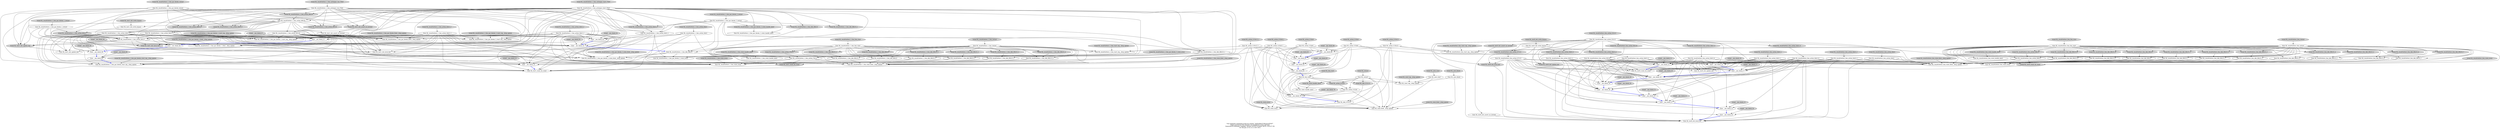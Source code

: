 strict digraph "combined (full)" {
"Sched RL_test0_dut_update_buf" [style=filled, shape=ellipse];
"Exec RL_test0_dut_update_buf" [shape=ellipse];
"Sched RL_test0_dut_inval_buf" [style=filled, shape=ellipse];
"Exec RL_test0_dut_inval_buf" [shape=ellipse];
"Sched RL_test0_dut_write_bypass" [style=filled, shape=ellipse];
"Exec RL_test0_dut_write_bypass" [shape=ellipse];
"Sched RL_test0_dut_assert_no_latched" [style=filled, shape=ellipse];
"Exec RL_test0_dut_assert_no_latched" [shape=ellipse];
"Sched RL_test0_count_do_count" [style=filled, shape=ellipse];
"Exec RL_test0_count_do_count" [shape=ellipse];
"Sched RL_test1_dut_update_buf" [style=filled, shape=ellipse];
"Exec RL_test1_dut_update_buf" [shape=ellipse];
"Sched RL_test1_dut_inval_buf" [style=filled, shape=ellipse];
"Exec RL_test1_dut_inval_buf" [shape=ellipse];
"Sched RL_test1_dut_write_bypass" [style=filled, shape=ellipse];
"Exec RL_test1_dut_write_bypass" [shape=ellipse];
"Sched RL_test1_dut_assert_no_latched" [style=filled, shape=ellipse];
"Exec RL_test1_dut_assert_no_latched" [shape=ellipse];
"Sched RL_test1_count_do_count" [style=filled, shape=ellipse];
"Exec RL_test1_count_do_count" [shape=ellipse];
"Sched RL_resultGetters_fsm_start_reg__dreg_update" [style=filled, shape=ellipse];
"Exec RL_resultGetters_fsm_start_reg__dreg_update" [shape=ellipse];
"Sched RL_resultGetters_fsm_state_handle_abort" [style=filled, shape=ellipse];
"Exec RL_resultGetters_fsm_state_handle_abort" [shape=ellipse];
"Sched RL_resultGetters_fsm_state_fired__dreg_update" [style=filled, shape=ellipse];
"Exec RL_resultGetters_fsm_state_fired__dreg_update" [shape=ellipse];
"Sched RL_resultGetters_fsm_state_every" [style=filled, shape=ellipse];
"Exec RL_resultGetters_fsm_state_every" [shape=ellipse];
"Sched RL_resultGetters_fsm_restart" [style=filled, shape=ellipse];
"Exec RL_resultGetters_fsm_restart" [shape=ellipse];
"Sched RL_resultGetters_fsm_action_l49c15" [style=filled, shape=ellipse];
"Exec RL_resultGetters_fsm_action_l49c15" [shape=ellipse];
"Sched RL_resultGetters_fsm_action_l44c5" [style=filled, shape=ellipse];
"Exec RL_resultGetters_fsm_action_l44c5" [shape=ellipse];
"Sched RL_resultGetters_fsm_action_l44c5_1" [style=filled, shape=ellipse];
"Exec RL_resultGetters_fsm_action_l44c5_1" [shape=ellipse];
"Sched RL_resultGetters_fsm_action_l52c12" [style=filled, shape=ellipse];
"Exec RL_resultGetters_fsm_action_l52c12" [shape=ellipse];
"Sched RL_resultGetters_fsm_action_l44c5_2" [style=filled, shape=ellipse];
"Exec RL_resultGetters_fsm_action_l44c5_2" [shape=ellipse];
"Sched RL_resultGetters_fsm_action_l44c5_4" [style=filled, shape=ellipse];
"Exec RL_resultGetters_fsm_action_l44c5_4" [shape=ellipse];
"Sched RL_resultGetters_fsm_action_l44c5_5" [style=filled, shape=ellipse];
"Exec RL_resultGetters_fsm_action_l44c5_5" [shape=ellipse];
"Sched RL_resultGetters_fsm_action_l57c12" [style=filled, shape=ellipse];
"Exec RL_resultGetters_fsm_action_l57c12" [shape=ellipse];
"Sched RL_resultGetters_fsm_action_l44c5_6" [style=filled, shape=ellipse];
"Exec RL_resultGetters_fsm_action_l44c5_6" [shape=ellipse];
"Sched RL_resultGetters_fsm_action_l44c5_8" [style=filled, shape=ellipse];
"Exec RL_resultGetters_fsm_action_l44c5_8" [shape=ellipse];
"Sched RL_resultGetters_fsm_action_l92c16" [style=filled, shape=ellipse];
"Exec RL_resultGetters_fsm_action_l92c16" [shape=ellipse];
"Sched RL_resultGetters_fsm_idle_l90c22" [style=filled, shape=ellipse];
"Exec RL_resultGetters_fsm_idle_l90c22" [shape=ellipse];
"Sched RL_resultGetters_fsm_idle_l90c22_1" [style=filled, shape=ellipse];
"Exec RL_resultGetters_fsm_idle_l90c22_1" [shape=ellipse];
"Sched RL_resultGetters_fsm_idle_l90c22_2" [style=filled, shape=ellipse];
"Exec RL_resultGetters_fsm_idle_l90c22_2" [shape=ellipse];
"Sched RL_resultGetters_fsm_idle_l90c22_3" [style=filled, shape=ellipse];
"Exec RL_resultGetters_fsm_idle_l90c22_3" [shape=ellipse];
"Sched RL_resultGetters_fsm_idle_l90c22_4" [style=filled, shape=ellipse];
"Exec RL_resultGetters_fsm_idle_l90c22_4" [shape=ellipse];
"Sched RL_resultGetters_fsm_idle_l90c22_5" [style=filled, shape=ellipse];
"Exec RL_resultGetters_fsm_idle_l90c22_5" [shape=ellipse];
"Sched RL_resultGetters_fsm_idle_l90c22_6" [style=filled, shape=ellipse];
"Exec RL_resultGetters_fsm_idle_l90c22_6" [shape=ellipse];
"Sched RL_resultGetters_fsm_idle_l90c22_7" [style=filled, shape=ellipse];
"Exec RL_resultGetters_fsm_idle_l90c22_7" [shape=ellipse];
"Sched RL_resultGetters_fsm_idle_l90c22_8" [style=filled, shape=ellipse];
"Exec RL_resultGetters_fsm_idle_l90c22_8" [shape=ellipse];
"Sched RL_resultGetters_fsm_idle_l90c22_9" [style=filled, shape=ellipse];
"Exec RL_resultGetters_fsm_idle_l90c22_9" [shape=ellipse];
"Sched RL_resultGetters_fsm_fsm_start" [style=filled, shape=ellipse];
"Exec RL_resultGetters_fsm_fsm_start" [shape=ellipse];
"Sched RL_resultGetters_1_fsm_start_reg__dreg_update" [style=filled, shape=ellipse];
"Exec RL_resultGetters_1_fsm_start_reg__dreg_update" [shape=ellipse];
"Sched RL_resultGetters_1_fsm_state_handle_abort" [style=filled, shape=ellipse];
"Exec RL_resultGetters_1_fsm_state_handle_abort" [shape=ellipse];
"Sched RL_resultGetters_1_fsm_state_fired__dreg_update" [style=filled, shape=ellipse];
"Exec RL_resultGetters_1_fsm_state_fired__dreg_update" [shape=ellipse];
"Sched RL_resultGetters_1_fsm_state_every" [style=filled, shape=ellipse];
"Exec RL_resultGetters_1_fsm_state_every" [shape=ellipse];
"Sched RL_resultGetters_1_fsm_par_blocks_start_reg__dreg_update" [style=filled, shape=ellipse];
"Exec RL_resultGetters_1_fsm_par_blocks_start_reg__dreg_update" [shape=ellipse];
"Sched RL_resultGetters_1_fsm_par_blocks_fired__dreg_update" [style=filled, shape=ellipse];
"Exec RL_resultGetters_1_fsm_par_blocks_fired__dreg_update" [shape=ellipse];
"Sched RL_resultGetters_1_fsm_par_blocks_restart" [style=filled, shape=ellipse];
"Exec RL_resultGetters_1_fsm_par_blocks_restart" [shape=ellipse];
"Sched RL_resultGetters_1_fsm_par_blocks_1_start_reg__dreg_update" [style=filled, shape=ellipse];
"Exec RL_resultGetters_1_fsm_par_blocks_1_start_reg__dreg_update" [shape=ellipse];
"Sched RL_resultGetters_1_fsm_par_blocks_1_fired__dreg_update" [style=filled, shape=ellipse];
"Exec RL_resultGetters_1_fsm_par_blocks_1_fired__dreg_update" [shape=ellipse];
"Sched RL_resultGetters_1_fsm_par_blocks_1_restart" [style=filled, shape=ellipse];
"Exec RL_resultGetters_1_fsm_par_blocks_1_restart" [shape=ellipse];
"Sched RL_resultGetters_1_fsm_par_blocks_2_start_reg__dreg_update" [style=filled, shape=ellipse];
"Exec RL_resultGetters_1_fsm_par_blocks_2_start_reg__dreg_update" [shape=ellipse];
"Sched RL_resultGetters_1_fsm_par_blocks_2_state_handle_abort" [style=filled, shape=ellipse];
"Exec RL_resultGetters_1_fsm_par_blocks_2_state_handle_abort" [shape=ellipse];
"Sched RL_resultGetters_1_fsm_par_blocks_2_state_fired__dreg_update" [style=filled, shape=ellipse];
"Exec RL_resultGetters_1_fsm_par_blocks_2_state_fired__dreg_update" [shape=ellipse];
"Sched RL_resultGetters_1_fsm_par_blocks_2_state_every" [style=filled, shape=ellipse];
"Exec RL_resultGetters_1_fsm_par_blocks_2_state_every" [shape=ellipse];
"Sched RL_resultGetters_1_fsm_par_blocks_2_restart" [style=filled, shape=ellipse];
"Exec RL_resultGetters_1_fsm_par_blocks_2_restart" [shape=ellipse];
"Sched RL_resultGetters_1_fsm_restart" [style=filled, shape=ellipse];
"Exec RL_resultGetters_1_fsm_restart" [shape=ellipse];
"Sched RL_resultGetters_1_fsm_action_l76c15" [style=filled, shape=ellipse];
"Exec RL_resultGetters_1_fsm_action_l76c15" [shape=ellipse];
"Sched RL_resultGetters_1_fsm_action_l44c5" [style=filled, shape=ellipse];
"Exec RL_resultGetters_1_fsm_action_l44c5" [shape=ellipse];
"Sched RL_resultGetters_1_fsm_action_l44c5_1" [style=filled, shape=ellipse];
"Exec RL_resultGetters_1_fsm_action_l44c5_1" [shape=ellipse];
"Sched RL_resultGetters_1_fsm_actionpar_start_l78c9" [style=filled, shape=ellipse];
"Exec RL_resultGetters_1_fsm_actionpar_start_l78c9" [shape=ellipse];
"Sched RL_resultGetters_1_fsm_action_l44c5_2" [style=filled, shape=ellipse];
"Exec RL_resultGetters_1_fsm_action_l44c5_2" [shape=ellipse];
"Sched RL_resultGetters_1_fsm_action_l44c5_3" [style=filled, shape=ellipse];
"Exec RL_resultGetters_1_fsm_action_l44c5_3" [shape=ellipse];
"Sched RL_resultGetters_1_fsm_action_l44c5_4" [style=filled, shape=ellipse];
"Exec RL_resultGetters_1_fsm_action_l44c5_4" [shape=ellipse];
"Sched RL_resultGetters_1_fsm_action_l44c5_5" [style=filled, shape=ellipse];
"Exec RL_resultGetters_1_fsm_action_l44c5_5" [shape=ellipse];
"Sched RL_resultGetters_1_fsm_action_l92c16" [style=filled, shape=ellipse];
"Exec RL_resultGetters_1_fsm_action_l92c16" [shape=ellipse];
"Sched RL_resultGetters_1_fsm_action_l83c17" [style=filled, shape=ellipse];
"Exec RL_resultGetters_1_fsm_action_l83c17" [shape=ellipse];
"Sched RL_resultGetters_1_fsm_action_l80c20" [style=filled, shape=ellipse];
"Exec RL_resultGetters_1_fsm_action_l80c20" [shape=ellipse];
"Sched RL_resultGetters_1_fsm_actionpar_run_l78c9" [style=filled, shape=ellipse];
"Exec RL_resultGetters_1_fsm_actionpar_run_l78c9" [shape=ellipse];
"Sched RL_resultGetters_1_fsm_idle_l90c22" [style=filled, shape=ellipse];
"Exec RL_resultGetters_1_fsm_idle_l90c22" [shape=ellipse];
"Sched RL_resultGetters_1_fsm_idle_l90c22_1" [style=filled, shape=ellipse];
"Exec RL_resultGetters_1_fsm_idle_l90c22_1" [shape=ellipse];
"Sched RL_resultGetters_1_fsm_idle_l90c22_2" [style=filled, shape=ellipse];
"Exec RL_resultGetters_1_fsm_idle_l90c22_2" [shape=ellipse];
"Sched RL_resultGetters_1_fsm_idle_l90c22_3" [style=filled, shape=ellipse];
"Exec RL_resultGetters_1_fsm_idle_l90c22_3" [shape=ellipse];
"Sched RL_resultGetters_1_fsm_idle_l90c22_4" [style=filled, shape=ellipse];
"Exec RL_resultGetters_1_fsm_idle_l90c22_4" [shape=ellipse];
"Sched RL_resultGetters_1_fsm_idle_l90c22_5" [style=filled, shape=ellipse];
"Exec RL_resultGetters_1_fsm_idle_l90c22_5" [shape=ellipse];
"Sched RL_resultGetters_1_fsm_idle_l88c23" [style=filled, shape=ellipse];
"Exec RL_resultGetters_1_fsm_idle_l88c23" [shape=ellipse];
"Sched RL_resultGetters_1_fsm_idle_l88c23_1" [style=filled, shape=ellipse];
"Exec RL_resultGetters_1_fsm_idle_l88c23_1" [shape=ellipse];
"Sched RL_resultGetters_1_fsm_fsm_start" [style=filled, shape=ellipse];
"Exec RL_resultGetters_1_fsm_fsm_start" [shape=ellipse];
"Sched RL_start_reg__dreg_update" [style=filled, shape=ellipse];
"Exec RL_start_reg__dreg_update" [shape=ellipse];
"Sched RL_state_handle_abort" [style=filled, shape=ellipse];
"Exec RL_state_handle_abort" [shape=ellipse];
"Sched RL_state_fired__dreg_update" [style=filled, shape=ellipse];
"Exec RL_state_fired__dreg_update" [shape=ellipse];
"Sched RL_state_every" [style=filled, shape=ellipse];
"Exec RL_state_every" [shape=ellipse];
"Sched RL_restart" [style=filled, shape=ellipse];
"Exec RL_restart" [shape=ellipse];
"Sched RL_action_l132c9" [style=filled, shape=ellipse];
"Exec RL_action_l132c9" [shape=ellipse];
"Sched RL_action_l119c13" [style=filled, shape=ellipse];
"Exec RL_action_l119c13" [shape=ellipse];
"Sched RL_action_l120c9" [style=filled, shape=ellipse];
"Exec RL_action_l120c9" [shape=ellipse];
"Sched RL_action_l119c13_1" [style=filled, shape=ellipse];
"Exec RL_action_l119c13_1" [shape=ellipse];
"Sched RL_action_l120c9_1" [style=filled, shape=ellipse];
"Exec RL_action_l120c9_1" [shape=ellipse];
"Sched RL_action_l134c9" [style=filled, shape=ellipse];
"Exec RL_action_l134c9" [shape=ellipse];
"Sched RL_idle_l131c15" [style=filled, shape=ellipse];
"Exec RL_idle_l131c15" [shape=ellipse];
"Sched RL_fsm_start" [style=filled, shape=ellipse];
"Exec RL_fsm_start" [shape=ellipse];
"Sched RL_auto_start" [style=filled, shape=ellipse];
"Exec RL_auto_start" [shape=ellipse];
"Sched RL_auto_finish" [style=filled, shape=ellipse];
"Exec RL_auto_finish" [shape=ellipse];
"Sched __me_check_15" [style=filled, shape=ellipse];
"Exec __me_check_15" [shape=ellipse];
"Sched __me_check_16" [style=filled, shape=ellipse];
"Exec __me_check_16" [shape=ellipse];
"Sched __me_check_17" [style=filled, shape=ellipse];
"Exec __me_check_17" [shape=ellipse];
"Sched __me_check_18" [style=filled, shape=ellipse];
"Exec __me_check_18" [shape=ellipse];
"Sched __me_check_19" [style=filled, shape=ellipse];
"Exec __me_check_19" [shape=ellipse];
"Sched __me_check_20" [style=filled, shape=ellipse];
"Exec __me_check_20" [shape=ellipse];
"Sched __me_check_21" [style=filled, shape=ellipse];
"Exec __me_check_21" [shape=ellipse];
"Sched __me_check_22" [style=filled, shape=ellipse];
"Exec __me_check_22" [shape=ellipse];
"Sched __me_check_23" [style=filled, shape=ellipse];
"Exec __me_check_23" [shape=ellipse];
"Sched __me_check_24" [style=filled, shape=ellipse];
"Exec __me_check_24" [shape=ellipse];
"Sched __me_check_53" [style=filled, shape=ellipse];
"Exec __me_check_53" [shape=ellipse];
"Sched __me_check_54" [style=filled, shape=ellipse];
"Exec __me_check_54" [shape=ellipse];
"Sched __me_check_55" [style=filled, shape=ellipse];
"Exec __me_check_55" [shape=ellipse];
"Sched __me_check_57" [style=filled, shape=ellipse];
"Exec __me_check_57" [shape=ellipse];
"Sched __me_check_58" [style=filled, shape=ellipse];
"Exec __me_check_58" [shape=ellipse];
"Sched __me_check_59" [style=filled, shape=ellipse];
"Exec __me_check_59" [shape=ellipse];
"Sched __me_check_60" [style=filled, shape=ellipse];
"Exec __me_check_60" [shape=ellipse];
"Sched __me_check_79" [style=filled, shape=ellipse];
"Exec __me_check_79" [shape=ellipse];
"Sched __me_check_80" [style=filled, shape=ellipse];
"Exec __me_check_80" [shape=ellipse];
"Sched __me_check_81" [style=filled, shape=ellipse];
"Exec __me_check_81" [shape=ellipse];
"Sched __me_check_82" [style=filled, shape=ellipse];
"Exec __me_check_82" [shape=ellipse];
"Sched __me_check_83" [style=filled, shape=ellipse];
"Exec __me_check_83" [shape=ellipse];
"Sched __me_check_15"->"Exec __me_check_15";
"Exec __me_check_15"->"Exec RL_test0_count_do_count" [style=bold, color=blue];
"Sched __me_check_16"->"Exec __me_check_16";
"Exec __me_check_16"->"Exec __me_check_17" [style=bold, color=blue];
"Sched __me_check_17"->"Exec __me_check_17";
"Exec __me_check_17"->"Exec __me_check_18" [style=bold, color=blue];
"Sched __me_check_18"->"Exec __me_check_18";
"Exec __me_check_18"->"Exec __me_check_19" [style=bold, color=blue];
"Sched __me_check_19"->"Exec __me_check_19";
"Exec __me_check_19"->"Exec __me_check_20" [style=bold, color=blue];
"Sched __me_check_20"->"Exec __me_check_20";
"Exec __me_check_20"->"Exec __me_check_22" [style=bold, color=blue];
"Sched __me_check_21"->"Exec __me_check_21";
"Exec __me_check_21"->"Exec __me_check_23" [style=bold, color=blue];
"Sched __me_check_22"->"Exec __me_check_22";
"Exec __me_check_22"->"Exec __me_check_21" [style=bold, color=blue];
"Sched __me_check_23"->"Exec __me_check_23";
"Exec __me_check_23"->"Exec __me_check_24" [style=bold, color=blue];
"Sched __me_check_24"->"Exec __me_check_24";
"Exec __me_check_24"->"Exec RL_test0_dut_inval_buf" [style=bold, color=blue];
"Sched __me_check_53"->"Exec __me_check_53";
"Exec __me_check_53"->"Exec RL_test1_count_do_count" [style=bold, color=blue];
"Sched __me_check_54"->"Exec __me_check_54";
"Exec __me_check_54"->"Exec __me_check_55" [style=bold, color=blue];
"Sched __me_check_55"->"Exec __me_check_55";
"Exec __me_check_55"->"Exec RL_resultGetters_1_fsm_idle_l88c23" [style=bold, color=blue];
"Sched __me_check_57"->"Exec __me_check_57";
"Exec __me_check_57"->"Exec __me_check_58" [style=bold, color=blue];
"Sched __me_check_58"->"Exec __me_check_58";
"Exec __me_check_58"->"Exec __me_check_59" [style=bold, color=blue];
"Sched __me_check_59"->"Exec __me_check_59";
"Exec __me_check_59"->"Exec __me_check_60" [style=bold, color=blue];
"Sched __me_check_60"->"Exec __me_check_60";
"Exec __me_check_60"->"Exec RL_resultGetters_1_fsm_par_blocks_start_reg__dreg_update" [style=bold, color=blue];
"Sched __me_check_79"->"Exec __me_check_79";
"Exec __me_check_79"->"Exec RL_idle_l131c15" [style=bold, color=blue];
"Sched __me_check_80"->"Exec __me_check_80";
"Exec __me_check_80"->"Exec __me_check_81" [style=bold, color=blue];
"Sched __me_check_81"->"Exec __me_check_81";
"Exec __me_check_81"->"Exec __me_check_82" [style=bold, color=blue];
"Sched __me_check_82"->"Exec __me_check_82";
"Exec __me_check_82"->"Exec __me_check_83" [style=bold, color=blue];
"Sched __me_check_83"->"Exec __me_check_83";
"Exec __me_check_83"->"Exec RL_fsm_start" [style=bold, color=blue];
"Sched RL_restart"->"Exec RL_restart";
"Exec RL_restart"->"Sched RL_action_l132c9";
"Exec RL_restart"->"Exec RL_action_l132c9";
"Exec RL_restart"->"Sched RL_idle_l131c15";
"Exec RL_restart"->"Exec RL_idle_l131c15";
"Exec RL_restart"->"Exec RL_start_reg__dreg_update";
"Exec RL_restart"->"Sched RL_state_handle_abort";
"Exec RL_restart"->"Exec RL_state_fired__dreg_update";
"Sched RL_action_l132c9"->"Exec RL_action_l132c9";
"Exec RL_action_l132c9"->"Exec __me_check_79";
"Exec RL_action_l132c9"->"Exec RL_state_every";
"Exec RL_action_l132c9"->"Exec RL_state_fired__dreg_update";
"Sched RL_action_l119c13"->"Exec RL_action_l119c13";
"Exec RL_action_l119c13"->"Exec __me_check_79";
"Exec RL_action_l119c13"->"Exec __me_check_80";
"Exec RL_action_l119c13"->"Exec RL_resultGetters_fsm_start_reg__dreg_update";
"Exec RL_action_l119c13"->"Exec RL_resultGetters_fsm_state_fired__dreg_update";
"Exec RL_action_l119c13"->"Exec RL_state_every";
"Exec RL_action_l119c13"->"Exec RL_state_fired__dreg_update";
"Sched RL_action_l120c9"->"Exec RL_action_l120c9";
"Exec RL_action_l120c9"->"Exec __me_check_79";
"Exec RL_action_l120c9"->"Exec __me_check_80";
"Exec RL_action_l120c9"->"Exec __me_check_81";
"Exec RL_action_l120c9"->"Exec RL_resultGetters_fsm_start_reg__dreg_update";
"Exec RL_action_l120c9"->"Exec RL_resultGetters_fsm_state_fired__dreg_update";
"Exec RL_action_l120c9"->"Exec RL_state_every";
"Exec RL_action_l120c9"->"Exec RL_state_fired__dreg_update";
"Sched RL_action_l119c13_1"->"Exec RL_action_l119c13_1";
"Exec RL_action_l119c13_1"->"Exec __me_check_79";
"Exec RL_action_l119c13_1"->"Exec __me_check_80";
"Exec RL_action_l119c13_1"->"Exec __me_check_81";
"Exec RL_action_l119c13_1"->"Exec __me_check_82";
"Exec RL_action_l119c13_1"->"Exec RL_resultGetters_1_fsm_start_reg__dreg_update";
"Exec RL_action_l119c13_1"->"Exec RL_resultGetters_1_fsm_state_fired__dreg_update";
"Exec RL_action_l119c13_1"->"Exec RL_state_every";
"Exec RL_action_l119c13_1"->"Exec RL_state_fired__dreg_update";
"Sched RL_action_l120c9_1"->"Exec RL_action_l120c9_1";
"Exec RL_action_l120c9_1"->"Exec __me_check_79";
"Exec RL_action_l120c9_1"->"Exec __me_check_80";
"Exec RL_action_l120c9_1"->"Exec __me_check_81";
"Exec RL_action_l120c9_1"->"Exec __me_check_82";
"Exec RL_action_l120c9_1"->"Exec __me_check_83";
"Exec RL_action_l120c9_1"->"Exec RL_resultGetters_1_fsm_start_reg__dreg_update";
"Exec RL_action_l120c9_1"->"Exec RL_resultGetters_1_fsm_state_fired__dreg_update";
"Exec RL_action_l120c9_1"->"Exec RL_state_every";
"Exec RL_action_l120c9_1"->"Exec RL_state_fired__dreg_update";
"Sched RL_action_l134c9"->"Exec RL_action_l134c9";
"Exec RL_action_l134c9"->"Exec __me_check_79";
"Exec RL_action_l134c9"->"Exec __me_check_80";
"Exec RL_action_l134c9"->"Exec __me_check_81";
"Exec RL_action_l134c9"->"Exec __me_check_82";
"Exec RL_action_l134c9"->"Exec __me_check_83";
"Exec RL_action_l134c9"->"Exec RL_state_every";
"Exec RL_action_l134c9"->"Exec RL_state_fired__dreg_update";
"Sched RL_idle_l131c15"->"Exec RL_idle_l131c15";
"Exec RL_idle_l131c15"->"Exec RL_state_every";
"Exec RL_idle_l131c15"->"Exec RL_state_fired__dreg_update";
"Sched RL_fsm_start"->"Exec RL_fsm_start";
"Exec RL_fsm_start"->"Sched RL_action_l132c9";
"Exec RL_fsm_start"->"Exec RL_action_l132c9";
"Exec RL_fsm_start"->"Sched RL_idle_l131c15";
"Exec RL_fsm_start"->"Exec RL_idle_l131c15";
"Exec RL_fsm_start"->"Exec RL_start_reg__dreg_update";
"Exec RL_fsm_start"->"Sched RL_state_handle_abort";
"Exec RL_fsm_start"->"Exec RL_state_handle_abort";
"Exec RL_fsm_start"->"Exec RL_state_fired__dreg_update";
"Sched RL_auto_start"->"Exec RL_auto_start";
"Exec RL_auto_start"->"Exec RL_start_reg__dreg_update";
"Exec RL_auto_start"->"Exec RL_state_fired__dreg_update";
"Sched RL_auto_finish"->"Exec RL_auto_finish";
"Exec RL_auto_finish"->"Exec RL_start_reg__dreg_update";
"Exec RL_auto_finish"->"Exec RL_state_fired__dreg_update";
"Sched RL_test0_dut_update_buf"->"Exec RL_test0_dut_update_buf";
"Sched RL_test0_dut_inval_buf"->"Exec RL_test0_dut_inval_buf";
"Sched RL_test0_dut_write_bypass"->"Exec RL_test0_dut_write_bypass";
"Exec RL_test0_dut_write_bypass"->"Sched RL_test0_dut_update_buf";
"Exec RL_test0_dut_write_bypass"->"Sched RL_test0_dut_inval_buf";
"Exec RL_test0_dut_write_bypass"->"Sched RL_resultGetters_fsm_action_l44c5_4";
"Exec RL_test0_dut_write_bypass"->"Sched RL_resultGetters_fsm_action_l44c5_5";
"Exec RL_test0_dut_write_bypass"->"Sched RL_resultGetters_fsm_action_l57c12";
"Sched RL_test0_dut_assert_no_latched"->"Exec RL_test0_dut_assert_no_latched";
"Exec RL_test0_dut_assert_no_latched"->"Exec RL_test0_dut_inval_buf";
"Sched RL_test0_count_do_count"->"Exec RL_test0_count_do_count";
"Sched RL_test1_dut_update_buf"->"Exec RL_test1_dut_update_buf";
"Sched RL_test1_dut_inval_buf"->"Exec RL_test1_dut_inval_buf";
"Sched RL_test1_dut_write_bypass"->"Exec RL_test1_dut_write_bypass";
"Exec RL_test1_dut_write_bypass"->"Exec RL_resultGetters_1_fsm_action_l83c17";
"Sched RL_test1_dut_assert_no_latched"->"Exec RL_test1_dut_assert_no_latched";
"Exec RL_test1_dut_assert_no_latched"->"Exec RL_test1_dut_inval_buf";
"Sched RL_test1_count_do_count"->"Exec RL_test1_count_do_count";
"Sched RL_resultGetters_fsm_restart"->"Exec RL_resultGetters_fsm_restart";
"Exec RL_resultGetters_fsm_restart"->"Sched RL_test0_count_do_count";
"Exec RL_resultGetters_fsm_restart"->"Sched RL_resultGetters_fsm_action_l49c15";
"Exec RL_resultGetters_fsm_restart"->"Exec RL_resultGetters_fsm_action_l49c15";
"Exec RL_resultGetters_fsm_restart"->"Sched RL_resultGetters_fsm_idle_l90c22";
"Exec RL_resultGetters_fsm_restart"->"Exec RL_resultGetters_fsm_idle_l90c22";
"Exec RL_resultGetters_fsm_restart"->"Sched RL_resultGetters_fsm_idle_l90c22_1";
"Exec RL_resultGetters_fsm_restart"->"Exec RL_resultGetters_fsm_idle_l90c22_1";
"Exec RL_resultGetters_fsm_restart"->"Sched RL_resultGetters_fsm_idle_l90c22_2";
"Exec RL_resultGetters_fsm_restart"->"Exec RL_resultGetters_fsm_idle_l90c22_2";
"Exec RL_resultGetters_fsm_restart"->"Sched RL_resultGetters_fsm_idle_l90c22_3";
"Exec RL_resultGetters_fsm_restart"->"Exec RL_resultGetters_fsm_idle_l90c22_3";
"Exec RL_resultGetters_fsm_restart"->"Sched RL_resultGetters_fsm_idle_l90c22_4";
"Exec RL_resultGetters_fsm_restart"->"Exec RL_resultGetters_fsm_idle_l90c22_4";
"Exec RL_resultGetters_fsm_restart"->"Sched RL_resultGetters_fsm_idle_l90c22_5";
"Exec RL_resultGetters_fsm_restart"->"Exec RL_resultGetters_fsm_idle_l90c22_5";
"Exec RL_resultGetters_fsm_restart"->"Sched RL_resultGetters_fsm_idle_l90c22_6";
"Exec RL_resultGetters_fsm_restart"->"Exec RL_resultGetters_fsm_idle_l90c22_6";
"Exec RL_resultGetters_fsm_restart"->"Sched RL_resultGetters_fsm_idle_l90c22_7";
"Exec RL_resultGetters_fsm_restart"->"Exec RL_resultGetters_fsm_idle_l90c22_7";
"Exec RL_resultGetters_fsm_restart"->"Sched RL_resultGetters_fsm_idle_l90c22_8";
"Exec RL_resultGetters_fsm_restart"->"Exec RL_resultGetters_fsm_idle_l90c22_8";
"Exec RL_resultGetters_fsm_restart"->"Sched RL_resultGetters_fsm_idle_l90c22_9";
"Exec RL_resultGetters_fsm_restart"->"Exec RL_resultGetters_fsm_idle_l90c22_9";
"Exec RL_resultGetters_fsm_restart"->"Exec RL_resultGetters_fsm_start_reg__dreg_update";
"Exec RL_resultGetters_fsm_restart"->"Sched RL_resultGetters_fsm_state_handle_abort";
"Exec RL_resultGetters_fsm_restart"->"Exec RL_resultGetters_fsm_state_fired__dreg_update";
"Sched RL_resultGetters_fsm_action_l49c15"->"Exec RL_resultGetters_fsm_action_l49c15";
"Exec RL_resultGetters_fsm_action_l49c15"->"Exec __me_check_15";
"Exec RL_resultGetters_fsm_action_l49c15"->"Sched RL_test0_count_do_count";
"Exec RL_resultGetters_fsm_action_l49c15"->"Exec RL_resultGetters_fsm_state_every";
"Exec RL_resultGetters_fsm_action_l49c15"->"Exec RL_resultGetters_fsm_state_fired__dreg_update";
"Sched RL_resultGetters_fsm_action_l44c5"->"Exec RL_resultGetters_fsm_action_l44c5";
"Exec RL_resultGetters_fsm_action_l44c5"->"Exec __me_check_15";
"Exec RL_resultGetters_fsm_action_l44c5"->"Exec __me_check_16";
"Exec RL_resultGetters_fsm_action_l44c5"->"Exec RL_test0_dut_inval_buf";
"Exec RL_resultGetters_fsm_action_l44c5"->"Exec RL_resultGetters_fsm_state_every";
"Exec RL_resultGetters_fsm_action_l44c5"->"Exec RL_resultGetters_fsm_state_fired__dreg_update";
"Sched RL_resultGetters_fsm_action_l44c5_1"->"Exec RL_resultGetters_fsm_action_l44c5_1";
"Exec RL_resultGetters_fsm_action_l44c5_1"->"Exec __me_check_15";
"Exec RL_resultGetters_fsm_action_l44c5_1"->"Exec __me_check_16";
"Exec RL_resultGetters_fsm_action_l44c5_1"->"Exec __me_check_17";
"Exec RL_resultGetters_fsm_action_l44c5_1"->"Exec RL_test0_dut_update_buf";
"Exec RL_resultGetters_fsm_action_l44c5_1"->"Exec RL_test0_dut_inval_buf";
"Exec RL_resultGetters_fsm_action_l44c5_1"->"Exec RL_test0_count_do_count";
"Exec RL_resultGetters_fsm_action_l44c5_1"->"Exec RL_resultGetters_fsm_state_every";
"Exec RL_resultGetters_fsm_action_l44c5_1"->"Exec RL_resultGetters_fsm_state_fired__dreg_update";
"Sched RL_resultGetters_fsm_action_l52c12"->"Exec RL_resultGetters_fsm_action_l52c12";
"Exec RL_resultGetters_fsm_action_l52c12"->"Exec __me_check_15";
"Exec RL_resultGetters_fsm_action_l52c12"->"Exec __me_check_16";
"Exec RL_resultGetters_fsm_action_l52c12"->"Exec __me_check_17";
"Exec RL_resultGetters_fsm_action_l52c12"->"Exec __me_check_18";
"Exec RL_resultGetters_fsm_action_l52c12"->"Sched RL_test0_dut_update_buf";
"Exec RL_resultGetters_fsm_action_l52c12"->"Exec RL_test0_dut_update_buf";
"Exec RL_resultGetters_fsm_action_l52c12"->"Sched RL_test0_dut_inval_buf";
"Exec RL_resultGetters_fsm_action_l52c12"->"Exec RL_test0_dut_inval_buf";
"Exec RL_resultGetters_fsm_action_l52c12"->"Exec RL_test0_dut_write_bypass";
"Exec RL_resultGetters_fsm_action_l52c12"->"Sched RL_test0_dut_assert_no_latched";
"Exec RL_resultGetters_fsm_action_l52c12"->"Exec RL_test0_count_do_count";
"Exec RL_resultGetters_fsm_action_l52c12"->"Sched RL_resultGetters_fsm_action_l44c5_4";
"Exec RL_resultGetters_fsm_action_l52c12"->"Sched RL_resultGetters_fsm_action_l44c5_5";
"Exec RL_resultGetters_fsm_action_l52c12"->"Sched RL_resultGetters_fsm_action_l57c12";
"Exec RL_resultGetters_fsm_action_l52c12"->"Sched RL_resultGetters_fsm_action_l44c5_6";
"Exec RL_resultGetters_fsm_action_l52c12"->"Sched RL_resultGetters_fsm_action_l44c5_8";
"Exec RL_resultGetters_fsm_action_l52c12"->"Sched RL_resultGetters_fsm_action_l92c16";
"Exec RL_resultGetters_fsm_action_l52c12"->"Exec RL_resultGetters_fsm_state_every";
"Exec RL_resultGetters_fsm_action_l52c12"->"Exec RL_resultGetters_fsm_state_fired__dreg_update";
"Sched RL_resultGetters_fsm_action_l44c5_2"->"Exec RL_resultGetters_fsm_action_l44c5_2";
"Exec RL_resultGetters_fsm_action_l44c5_2"->"Exec __me_check_15";
"Exec RL_resultGetters_fsm_action_l44c5_2"->"Exec __me_check_16";
"Exec RL_resultGetters_fsm_action_l44c5_2"->"Exec __me_check_17";
"Exec RL_resultGetters_fsm_action_l44c5_2"->"Exec __me_check_18";
"Exec RL_resultGetters_fsm_action_l44c5_2"->"Exec __me_check_19";
"Exec RL_resultGetters_fsm_action_l44c5_2"->"Exec RL_test0_dut_update_buf";
"Exec RL_resultGetters_fsm_action_l44c5_2"->"Exec RL_test0_dut_inval_buf";
"Exec RL_resultGetters_fsm_action_l44c5_2"->"Exec RL_resultGetters_fsm_state_every";
"Exec RL_resultGetters_fsm_action_l44c5_2"->"Exec RL_resultGetters_fsm_state_fired__dreg_update";
"Sched RL_resultGetters_fsm_action_l44c5_4"->"Exec RL_resultGetters_fsm_action_l44c5_4";
"Exec RL_resultGetters_fsm_action_l44c5_4"->"Exec __me_check_15";
"Exec RL_resultGetters_fsm_action_l44c5_4"->"Exec __me_check_16";
"Exec RL_resultGetters_fsm_action_l44c5_4"->"Exec __me_check_17";
"Exec RL_resultGetters_fsm_action_l44c5_4"->"Exec __me_check_18";
"Exec RL_resultGetters_fsm_action_l44c5_4"->"Exec __me_check_19";
"Exec RL_resultGetters_fsm_action_l44c5_4"->"Exec __me_check_20";
"Exec RL_resultGetters_fsm_action_l44c5_4"->"Exec RL_test0_dut_inval_buf";
"Exec RL_resultGetters_fsm_action_l44c5_4"->"Exec RL_resultGetters_fsm_state_every";
"Exec RL_resultGetters_fsm_action_l44c5_4"->"Exec RL_resultGetters_fsm_state_fired__dreg_update";
"Sched RL_resultGetters_fsm_action_l44c5_5"->"Exec RL_resultGetters_fsm_action_l44c5_5";
"Exec RL_resultGetters_fsm_action_l44c5_5"->"Exec __me_check_15";
"Exec RL_resultGetters_fsm_action_l44c5_5"->"Exec __me_check_16";
"Exec RL_resultGetters_fsm_action_l44c5_5"->"Exec __me_check_17";
"Exec RL_resultGetters_fsm_action_l44c5_5"->"Exec __me_check_18";
"Exec RL_resultGetters_fsm_action_l44c5_5"->"Exec __me_check_19";
"Exec RL_resultGetters_fsm_action_l44c5_5"->"Exec __me_check_20";
"Exec RL_resultGetters_fsm_action_l44c5_5"->"Exec __me_check_21";
"Exec RL_resultGetters_fsm_action_l44c5_5"->"Exec RL_test0_dut_inval_buf";
"Exec RL_resultGetters_fsm_action_l44c5_5"->"Exec RL_test0_count_do_count";
"Exec RL_resultGetters_fsm_action_l44c5_5"->"Exec RL_resultGetters_fsm_state_every";
"Exec RL_resultGetters_fsm_action_l44c5_5"->"Exec RL_resultGetters_fsm_state_fired__dreg_update";
"Sched RL_resultGetters_fsm_action_l57c12"->"Exec RL_resultGetters_fsm_action_l57c12";
"Exec RL_resultGetters_fsm_action_l57c12"->"Exec __me_check_15";
"Exec RL_resultGetters_fsm_action_l57c12"->"Exec __me_check_16";
"Exec RL_resultGetters_fsm_action_l57c12"->"Exec __me_check_17";
"Exec RL_resultGetters_fsm_action_l57c12"->"Exec __me_check_18";
"Exec RL_resultGetters_fsm_action_l57c12"->"Exec __me_check_19";
"Exec RL_resultGetters_fsm_action_l57c12"->"Exec __me_check_20";
"Exec RL_resultGetters_fsm_action_l57c12"->"Exec __me_check_21";
"Exec RL_resultGetters_fsm_action_l57c12"->"Exec __me_check_22";
"Exec RL_resultGetters_fsm_action_l57c12"->"Sched RL_test0_dut_update_buf";
"Exec RL_resultGetters_fsm_action_l57c12"->"Sched RL_test0_dut_inval_buf";
"Exec RL_resultGetters_fsm_action_l57c12"->"Exec RL_test0_dut_inval_buf";
"Exec RL_resultGetters_fsm_action_l57c12"->"Exec RL_test0_count_do_count";
"Exec RL_resultGetters_fsm_action_l57c12"->"Exec RL_resultGetters_fsm_state_every";
"Exec RL_resultGetters_fsm_action_l57c12"->"Exec RL_resultGetters_fsm_state_fired__dreg_update";
"Sched RL_resultGetters_fsm_action_l44c5_6"->"Exec RL_resultGetters_fsm_action_l44c5_6";
"Exec RL_resultGetters_fsm_action_l44c5_6"->"Exec __me_check_15";
"Exec RL_resultGetters_fsm_action_l44c5_6"->"Exec __me_check_16";
"Exec RL_resultGetters_fsm_action_l44c5_6"->"Exec __me_check_17";
"Exec RL_resultGetters_fsm_action_l44c5_6"->"Exec __me_check_18";
"Exec RL_resultGetters_fsm_action_l44c5_6"->"Exec __me_check_19";
"Exec RL_resultGetters_fsm_action_l44c5_6"->"Exec __me_check_20";
"Exec RL_resultGetters_fsm_action_l44c5_6"->"Exec __me_check_21";
"Exec RL_resultGetters_fsm_action_l44c5_6"->"Exec __me_check_22";
"Exec RL_resultGetters_fsm_action_l44c5_6"->"Exec __me_check_23";
"Exec RL_resultGetters_fsm_action_l44c5_6"->"Exec RL_test0_dut_update_buf";
"Exec RL_resultGetters_fsm_action_l44c5_6"->"Exec RL_test0_dut_inval_buf";
"Exec RL_resultGetters_fsm_action_l44c5_6"->"Exec RL_resultGetters_fsm_state_every";
"Exec RL_resultGetters_fsm_action_l44c5_6"->"Exec RL_resultGetters_fsm_state_fired__dreg_update";
"Sched RL_resultGetters_fsm_action_l44c5_8"->"Exec RL_resultGetters_fsm_action_l44c5_8";
"Exec RL_resultGetters_fsm_action_l44c5_8"->"Exec __me_check_15";
"Exec RL_resultGetters_fsm_action_l44c5_8"->"Exec __me_check_16";
"Exec RL_resultGetters_fsm_action_l44c5_8"->"Exec __me_check_17";
"Exec RL_resultGetters_fsm_action_l44c5_8"->"Exec __me_check_18";
"Exec RL_resultGetters_fsm_action_l44c5_8"->"Exec __me_check_19";
"Exec RL_resultGetters_fsm_action_l44c5_8"->"Exec __me_check_20";
"Exec RL_resultGetters_fsm_action_l44c5_8"->"Exec __me_check_21";
"Exec RL_resultGetters_fsm_action_l44c5_8"->"Exec __me_check_22";
"Exec RL_resultGetters_fsm_action_l44c5_8"->"Exec __me_check_23";
"Exec RL_resultGetters_fsm_action_l44c5_8"->"Exec __me_check_24";
"Exec RL_resultGetters_fsm_action_l44c5_8"->"Exec RL_test0_dut_inval_buf";
"Exec RL_resultGetters_fsm_action_l44c5_8"->"Exec RL_test0_count_do_count";
"Exec RL_resultGetters_fsm_action_l44c5_8"->"Exec RL_resultGetters_fsm_state_every";
"Exec RL_resultGetters_fsm_action_l44c5_8"->"Exec RL_resultGetters_fsm_state_fired__dreg_update";
"Sched RL_resultGetters_fsm_action_l92c16"->"Exec RL_resultGetters_fsm_action_l92c16";
"Exec RL_resultGetters_fsm_action_l92c16"->"Exec __me_check_15";
"Exec RL_resultGetters_fsm_action_l92c16"->"Exec __me_check_16";
"Exec RL_resultGetters_fsm_action_l92c16"->"Exec __me_check_17";
"Exec RL_resultGetters_fsm_action_l92c16"->"Exec __me_check_18";
"Exec RL_resultGetters_fsm_action_l92c16"->"Exec __me_check_19";
"Exec RL_resultGetters_fsm_action_l92c16"->"Exec __me_check_20";
"Exec RL_resultGetters_fsm_action_l92c16"->"Exec __me_check_21";
"Exec RL_resultGetters_fsm_action_l92c16"->"Exec __me_check_22";
"Exec RL_resultGetters_fsm_action_l92c16"->"Exec __me_check_23";
"Exec RL_resultGetters_fsm_action_l92c16"->"Exec __me_check_24";
"Exec RL_resultGetters_fsm_action_l92c16"->"Exec RL_test0_dut_inval_buf";
"Exec RL_resultGetters_fsm_action_l92c16"->"Exec RL_test0_count_do_count";
"Exec RL_resultGetters_fsm_action_l92c16"->"Exec RL_resultGetters_fsm_state_every";
"Exec RL_resultGetters_fsm_action_l92c16"->"Exec RL_resultGetters_fsm_state_fired__dreg_update";
"Sched RL_resultGetters_fsm_idle_l90c22"->"Exec RL_resultGetters_fsm_idle_l90c22";
"Exec RL_resultGetters_fsm_idle_l90c22"->"Exec RL_resultGetters_fsm_state_every";
"Exec RL_resultGetters_fsm_idle_l90c22"->"Exec RL_resultGetters_fsm_state_fired__dreg_update";
"Sched RL_resultGetters_fsm_idle_l90c22_1"->"Exec RL_resultGetters_fsm_idle_l90c22_1";
"Exec RL_resultGetters_fsm_idle_l90c22_1"->"Exec RL_resultGetters_fsm_state_every";
"Exec RL_resultGetters_fsm_idle_l90c22_1"->"Exec RL_resultGetters_fsm_state_fired__dreg_update";
"Sched RL_resultGetters_fsm_idle_l90c22_2"->"Exec RL_resultGetters_fsm_idle_l90c22_2";
"Exec RL_resultGetters_fsm_idle_l90c22_2"->"Exec RL_resultGetters_fsm_state_every";
"Exec RL_resultGetters_fsm_idle_l90c22_2"->"Exec RL_resultGetters_fsm_state_fired__dreg_update";
"Sched RL_resultGetters_fsm_idle_l90c22_3"->"Exec RL_resultGetters_fsm_idle_l90c22_3";
"Exec RL_resultGetters_fsm_idle_l90c22_3"->"Exec RL_resultGetters_fsm_state_every";
"Exec RL_resultGetters_fsm_idle_l90c22_3"->"Exec RL_resultGetters_fsm_state_fired__dreg_update";
"Sched RL_resultGetters_fsm_idle_l90c22_4"->"Exec RL_resultGetters_fsm_idle_l90c22_4";
"Exec RL_resultGetters_fsm_idle_l90c22_4"->"Exec RL_resultGetters_fsm_state_every";
"Exec RL_resultGetters_fsm_idle_l90c22_4"->"Exec RL_resultGetters_fsm_state_fired__dreg_update";
"Sched RL_resultGetters_fsm_idle_l90c22_5"->"Exec RL_resultGetters_fsm_idle_l90c22_5";
"Exec RL_resultGetters_fsm_idle_l90c22_5"->"Exec RL_resultGetters_fsm_state_every";
"Exec RL_resultGetters_fsm_idle_l90c22_5"->"Exec RL_resultGetters_fsm_state_fired__dreg_update";
"Sched RL_resultGetters_fsm_idle_l90c22_6"->"Exec RL_resultGetters_fsm_idle_l90c22_6";
"Exec RL_resultGetters_fsm_idle_l90c22_6"->"Exec RL_resultGetters_fsm_state_every";
"Exec RL_resultGetters_fsm_idle_l90c22_6"->"Exec RL_resultGetters_fsm_state_fired__dreg_update";
"Sched RL_resultGetters_fsm_idle_l90c22_7"->"Exec RL_resultGetters_fsm_idle_l90c22_7";
"Exec RL_resultGetters_fsm_idle_l90c22_7"->"Exec RL_resultGetters_fsm_state_every";
"Exec RL_resultGetters_fsm_idle_l90c22_7"->"Exec RL_resultGetters_fsm_state_fired__dreg_update";
"Sched RL_resultGetters_fsm_idle_l90c22_8"->"Exec RL_resultGetters_fsm_idle_l90c22_8";
"Exec RL_resultGetters_fsm_idle_l90c22_8"->"Exec RL_resultGetters_fsm_state_every";
"Exec RL_resultGetters_fsm_idle_l90c22_8"->"Exec RL_resultGetters_fsm_state_fired__dreg_update";
"Sched RL_resultGetters_fsm_idle_l90c22_9"->"Exec RL_resultGetters_fsm_idle_l90c22_9";
"Exec RL_resultGetters_fsm_idle_l90c22_9"->"Exec RL_resultGetters_fsm_state_every";
"Exec RL_resultGetters_fsm_idle_l90c22_9"->"Exec RL_resultGetters_fsm_state_fired__dreg_update";
"Sched RL_resultGetters_fsm_fsm_start"->"Exec RL_resultGetters_fsm_fsm_start";
"Exec RL_resultGetters_fsm_fsm_start"->"Sched RL_test0_count_do_count";
"Exec RL_resultGetters_fsm_fsm_start"->"Sched RL_resultGetters_fsm_action_l49c15";
"Exec RL_resultGetters_fsm_fsm_start"->"Exec RL_resultGetters_fsm_action_l49c15";
"Exec RL_resultGetters_fsm_fsm_start"->"Sched RL_resultGetters_fsm_idle_l90c22";
"Exec RL_resultGetters_fsm_fsm_start"->"Exec RL_resultGetters_fsm_idle_l90c22";
"Exec RL_resultGetters_fsm_fsm_start"->"Sched RL_resultGetters_fsm_idle_l90c22_1";
"Exec RL_resultGetters_fsm_fsm_start"->"Exec RL_resultGetters_fsm_idle_l90c22_1";
"Exec RL_resultGetters_fsm_fsm_start"->"Sched RL_resultGetters_fsm_idle_l90c22_2";
"Exec RL_resultGetters_fsm_fsm_start"->"Exec RL_resultGetters_fsm_idle_l90c22_2";
"Exec RL_resultGetters_fsm_fsm_start"->"Sched RL_resultGetters_fsm_idle_l90c22_3";
"Exec RL_resultGetters_fsm_fsm_start"->"Exec RL_resultGetters_fsm_idle_l90c22_3";
"Exec RL_resultGetters_fsm_fsm_start"->"Sched RL_resultGetters_fsm_idle_l90c22_4";
"Exec RL_resultGetters_fsm_fsm_start"->"Exec RL_resultGetters_fsm_idle_l90c22_4";
"Exec RL_resultGetters_fsm_fsm_start"->"Sched RL_resultGetters_fsm_idle_l90c22_5";
"Exec RL_resultGetters_fsm_fsm_start"->"Exec RL_resultGetters_fsm_idle_l90c22_5";
"Exec RL_resultGetters_fsm_fsm_start"->"Sched RL_resultGetters_fsm_idle_l90c22_6";
"Exec RL_resultGetters_fsm_fsm_start"->"Exec RL_resultGetters_fsm_idle_l90c22_6";
"Exec RL_resultGetters_fsm_fsm_start"->"Sched RL_resultGetters_fsm_idle_l90c22_7";
"Exec RL_resultGetters_fsm_fsm_start"->"Exec RL_resultGetters_fsm_idle_l90c22_7";
"Exec RL_resultGetters_fsm_fsm_start"->"Sched RL_resultGetters_fsm_idle_l90c22_8";
"Exec RL_resultGetters_fsm_fsm_start"->"Exec RL_resultGetters_fsm_idle_l90c22_8";
"Exec RL_resultGetters_fsm_fsm_start"->"Sched RL_resultGetters_fsm_idle_l90c22_9";
"Exec RL_resultGetters_fsm_fsm_start"->"Exec RL_resultGetters_fsm_idle_l90c22_9";
"Exec RL_resultGetters_fsm_fsm_start"->"Exec RL_resultGetters_fsm_start_reg__dreg_update";
"Exec RL_resultGetters_fsm_fsm_start"->"Sched RL_resultGetters_fsm_state_handle_abort";
"Exec RL_resultGetters_fsm_fsm_start"->"Exec RL_resultGetters_fsm_state_handle_abort";
"Exec RL_resultGetters_fsm_fsm_start"->"Exec RL_resultGetters_fsm_state_fired__dreg_update";
"Sched RL_resultGetters_fsm_start_reg__dreg_update"->"Exec RL_resultGetters_fsm_start_reg__dreg_update";
"Sched RL_resultGetters_fsm_state_handle_abort"->"Exec RL_resultGetters_fsm_state_handle_abort";
"Sched RL_resultGetters_fsm_state_every"->"Exec RL_resultGetters_fsm_state_every";
"Sched RL_resultGetters_fsm_state_fired__dreg_update"->"Exec RL_resultGetters_fsm_state_fired__dreg_update";
"Sched RL_resultGetters_1_fsm_restart"->"Exec RL_resultGetters_1_fsm_restart";
"Exec RL_resultGetters_1_fsm_restart"->"Sched RL_test1_count_do_count";
"Exec RL_resultGetters_1_fsm_restart"->"Sched RL_resultGetters_1_fsm_action_l76c15";
"Exec RL_resultGetters_1_fsm_restart"->"Exec RL_resultGetters_1_fsm_action_l76c15";
"Exec RL_resultGetters_1_fsm_restart"->"Sched RL_resultGetters_1_fsm_idle_l90c22";
"Exec RL_resultGetters_1_fsm_restart"->"Exec RL_resultGetters_1_fsm_idle_l90c22";
"Exec RL_resultGetters_1_fsm_restart"->"Sched RL_resultGetters_1_fsm_idle_l90c22_1";
"Exec RL_resultGetters_1_fsm_restart"->"Exec RL_resultGetters_1_fsm_idle_l90c22_1";
"Exec RL_resultGetters_1_fsm_restart"->"Sched RL_resultGetters_1_fsm_idle_l90c22_2";
"Exec RL_resultGetters_1_fsm_restart"->"Exec RL_resultGetters_1_fsm_idle_l90c22_2";
"Exec RL_resultGetters_1_fsm_restart"->"Sched RL_resultGetters_1_fsm_idle_l90c22_3";
"Exec RL_resultGetters_1_fsm_restart"->"Exec RL_resultGetters_1_fsm_idle_l90c22_3";
"Exec RL_resultGetters_1_fsm_restart"->"Sched RL_resultGetters_1_fsm_idle_l90c22_4";
"Exec RL_resultGetters_1_fsm_restart"->"Exec RL_resultGetters_1_fsm_idle_l90c22_4";
"Exec RL_resultGetters_1_fsm_restart"->"Sched RL_resultGetters_1_fsm_idle_l90c22_5";
"Exec RL_resultGetters_1_fsm_restart"->"Exec RL_resultGetters_1_fsm_idle_l90c22_5";
"Exec RL_resultGetters_1_fsm_restart"->"Exec RL_resultGetters_1_fsm_start_reg__dreg_update";
"Exec RL_resultGetters_1_fsm_restart"->"Sched RL_resultGetters_1_fsm_state_handle_abort";
"Exec RL_resultGetters_1_fsm_restart"->"Exec RL_resultGetters_1_fsm_state_fired__dreg_update";
"Sched RL_resultGetters_1_fsm_action_l76c15"->"Exec RL_resultGetters_1_fsm_action_l76c15";
"Exec RL_resultGetters_1_fsm_action_l76c15"->"Exec __me_check_53";
"Exec RL_resultGetters_1_fsm_action_l76c15"->"Sched RL_test1_count_do_count";
"Exec RL_resultGetters_1_fsm_action_l76c15"->"Exec RL_resultGetters_1_fsm_state_every";
"Exec RL_resultGetters_1_fsm_action_l76c15"->"Exec RL_resultGetters_1_fsm_state_fired__dreg_update";
"Sched RL_resultGetters_1_fsm_action_l44c5"->"Exec RL_resultGetters_1_fsm_action_l44c5";
"Exec RL_resultGetters_1_fsm_action_l44c5"->"Exec __me_check_53";
"Exec RL_resultGetters_1_fsm_action_l44c5"->"Exec __me_check_54";
"Exec RL_resultGetters_1_fsm_action_l44c5"->"Exec RL_test1_dut_inval_buf";
"Exec RL_resultGetters_1_fsm_action_l44c5"->"Exec RL_resultGetters_1_fsm_state_every";
"Exec RL_resultGetters_1_fsm_action_l44c5"->"Exec RL_resultGetters_1_fsm_state_fired__dreg_update";
"Sched RL_resultGetters_1_fsm_action_l44c5_1"->"Exec RL_resultGetters_1_fsm_action_l44c5_1";
"Exec RL_resultGetters_1_fsm_action_l44c5_1"->"Exec __me_check_53";
"Exec RL_resultGetters_1_fsm_action_l44c5_1"->"Exec __me_check_54";
"Exec RL_resultGetters_1_fsm_action_l44c5_1"->"Exec __me_check_55";
"Exec RL_resultGetters_1_fsm_action_l44c5_1"->"Exec RL_test1_count_do_count";
"Exec RL_resultGetters_1_fsm_action_l44c5_1"->"Exec RL_resultGetters_1_fsm_par_blocks_2_state_every";
"Exec RL_resultGetters_1_fsm_action_l44c5_1"->"Exec RL_resultGetters_1_fsm_par_blocks_2_state_fired__dreg_update";
"Sched RL_resultGetters_1_fsm_actionpar_start_l78c9"->"Exec RL_resultGetters_1_fsm_actionpar_start_l78c9";
"Exec RL_resultGetters_1_fsm_actionpar_start_l78c9"->"Exec __me_check_53";
"Exec RL_resultGetters_1_fsm_actionpar_start_l78c9"->"Exec __me_check_54";
"Exec RL_resultGetters_1_fsm_actionpar_start_l78c9"->"Exec __me_check_55";
"Exec RL_resultGetters_1_fsm_actionpar_start_l78c9"->"Sched RL_test1_dut_update_buf";
"Exec RL_resultGetters_1_fsm_actionpar_start_l78c9"->"Exec RL_test1_dut_update_buf";
"Exec RL_resultGetters_1_fsm_actionpar_start_l78c9"->"Sched RL_test1_dut_inval_buf";
"Exec RL_resultGetters_1_fsm_actionpar_start_l78c9"->"Exec RL_test1_dut_inval_buf";
"Exec RL_resultGetters_1_fsm_actionpar_start_l78c9"->"Sched RL_test1_dut_assert_no_latched";
"Exec RL_resultGetters_1_fsm_actionpar_start_l78c9"->"Exec RL_test1_count_do_count";
"Exec RL_resultGetters_1_fsm_actionpar_start_l78c9"->"Sched RL_resultGetters_1_fsm_action_l44c5_1";
"Exec RL_resultGetters_1_fsm_actionpar_start_l78c9"->"Exec RL_resultGetters_1_fsm_action_l44c5_1";
"Exec RL_resultGetters_1_fsm_actionpar_start_l78c9"->"Sched RL_resultGetters_1_fsm_action_l44c5_4";
"Exec RL_resultGetters_1_fsm_actionpar_start_l78c9"->"Sched RL_resultGetters_1_fsm_action_l44c5_5";
"Exec RL_resultGetters_1_fsm_actionpar_start_l78c9"->"Sched RL_resultGetters_1_fsm_action_l92c16";
"Exec RL_resultGetters_1_fsm_actionpar_start_l78c9"->"Sched RL_resultGetters_1_fsm_action_l83c17";
"Exec RL_resultGetters_1_fsm_actionpar_start_l78c9"->"Exec RL_resultGetters_1_fsm_action_l83c17";
"Exec RL_resultGetters_1_fsm_actionpar_start_l78c9"->"Sched RL_resultGetters_1_fsm_action_l80c20";
"Exec RL_resultGetters_1_fsm_actionpar_start_l78c9"->"Exec RL_resultGetters_1_fsm_action_l80c20";
"Exec RL_resultGetters_1_fsm_actionpar_start_l78c9"->"Sched RL_resultGetters_1_fsm_idle_l88c23";
"Exec RL_resultGetters_1_fsm_actionpar_start_l78c9"->"Exec RL_resultGetters_1_fsm_idle_l88c23";
"Exec RL_resultGetters_1_fsm_actionpar_start_l78c9"->"Sched RL_resultGetters_1_fsm_idle_l88c23_1";
"Exec RL_resultGetters_1_fsm_actionpar_start_l78c9"->"Exec RL_resultGetters_1_fsm_idle_l88c23_1";
"Exec RL_resultGetters_1_fsm_actionpar_start_l78c9"->"Exec RL_resultGetters_1_fsm_state_every";
"Exec RL_resultGetters_1_fsm_actionpar_start_l78c9"->"Exec RL_resultGetters_1_fsm_state_fired__dreg_update";
"Exec RL_resultGetters_1_fsm_actionpar_start_l78c9"->"Exec RL_resultGetters_1_fsm_par_blocks_start_reg__dreg_update";
"Exec RL_resultGetters_1_fsm_actionpar_start_l78c9"->"Exec RL_resultGetters_1_fsm_par_blocks_fired__dreg_update";
"Exec RL_resultGetters_1_fsm_actionpar_start_l78c9"->"Exec RL_resultGetters_1_fsm_par_blocks_1_start_reg__dreg_update";
"Exec RL_resultGetters_1_fsm_actionpar_start_l78c9"->"Exec RL_resultGetters_1_fsm_par_blocks_1_fired__dreg_update";
"Exec RL_resultGetters_1_fsm_actionpar_start_l78c9"->"Exec RL_resultGetters_1_fsm_par_blocks_2_start_reg__dreg_update";
"Exec RL_resultGetters_1_fsm_actionpar_start_l78c9"->"Sched RL_resultGetters_1_fsm_par_blocks_2_state_handle_abort";
"Exec RL_resultGetters_1_fsm_actionpar_start_l78c9"->"Exec RL_resultGetters_1_fsm_par_blocks_2_state_handle_abort";
"Exec RL_resultGetters_1_fsm_actionpar_start_l78c9"->"Exec RL_resultGetters_1_fsm_par_blocks_2_state_fired__dreg_update";
"Sched RL_resultGetters_1_fsm_action_l44c5_2"->"Exec RL_resultGetters_1_fsm_action_l44c5_2";
"Exec RL_resultGetters_1_fsm_action_l44c5_2"->"Exec __me_check_53";
"Exec RL_resultGetters_1_fsm_action_l44c5_2"->"Exec __me_check_54";
"Exec RL_resultGetters_1_fsm_action_l44c5_2"->"Exec __me_check_55";
"Exec RL_resultGetters_1_fsm_action_l44c5_2"->"Exec __me_check_57";
"Exec RL_resultGetters_1_fsm_action_l44c5_2"->"Exec RL_test1_count_do_count";
"Exec RL_resultGetters_1_fsm_action_l44c5_2"->"Exec RL_resultGetters_1_fsm_action_l83c17";
"Exec RL_resultGetters_1_fsm_action_l44c5_2"->"Exec RL_resultGetters_1_fsm_state_every";
"Exec RL_resultGetters_1_fsm_action_l44c5_2"->"Exec RL_resultGetters_1_fsm_state_fired__dreg_update";
"Exec RL_resultGetters_1_fsm_action_l44c5_2"->"Exec RL_resultGetters_1_fsm_par_blocks_start_reg__dreg_update";
"Exec RL_resultGetters_1_fsm_action_l44c5_2"->"Exec RL_resultGetters_1_fsm_par_blocks_fired__dreg_update";
"Exec RL_resultGetters_1_fsm_action_l44c5_2"->"Exec RL_resultGetters_1_fsm_par_blocks_1_start_reg__dreg_update";
"Exec RL_resultGetters_1_fsm_action_l44c5_2"->"Exec RL_resultGetters_1_fsm_par_blocks_1_fired__dreg_update";
"Exec RL_resultGetters_1_fsm_action_l44c5_2"->"Exec RL_resultGetters_1_fsm_par_blocks_2_start_reg__dreg_update";
"Exec RL_resultGetters_1_fsm_action_l44c5_2"->"Exec RL_resultGetters_1_fsm_par_blocks_2_state_fired__dreg_update";
"Sched RL_resultGetters_1_fsm_action_l44c5_3"->"Exec RL_resultGetters_1_fsm_action_l44c5_3";
"Exec RL_resultGetters_1_fsm_action_l44c5_3"->"Exec __me_check_53";
"Exec RL_resultGetters_1_fsm_action_l44c5_3"->"Exec __me_check_54";
"Exec RL_resultGetters_1_fsm_action_l44c5_3"->"Exec __me_check_55";
"Exec RL_resultGetters_1_fsm_action_l44c5_3"->"Exec __me_check_57";
"Exec RL_resultGetters_1_fsm_action_l44c5_3"->"Exec __me_check_58";
"Exec RL_resultGetters_1_fsm_action_l44c5_3"->"Exec RL_test1_dut_inval_buf";
"Exec RL_resultGetters_1_fsm_action_l44c5_3"->"Exec RL_test1_count_do_count";
"Exec RL_resultGetters_1_fsm_action_l44c5_3"->"Exec RL_resultGetters_1_fsm_action_l83c17";
"Exec RL_resultGetters_1_fsm_action_l44c5_3"->"Exec RL_resultGetters_1_fsm_state_every";
"Exec RL_resultGetters_1_fsm_action_l44c5_3"->"Exec RL_resultGetters_1_fsm_state_fired__dreg_update";
"Exec RL_resultGetters_1_fsm_action_l44c5_3"->"Exec RL_resultGetters_1_fsm_par_blocks_start_reg__dreg_update";
"Exec RL_resultGetters_1_fsm_action_l44c5_3"->"Exec RL_resultGetters_1_fsm_par_blocks_fired__dreg_update";
"Exec RL_resultGetters_1_fsm_action_l44c5_3"->"Exec RL_resultGetters_1_fsm_par_blocks_1_start_reg__dreg_update";
"Exec RL_resultGetters_1_fsm_action_l44c5_3"->"Exec RL_resultGetters_1_fsm_par_blocks_1_fired__dreg_update";
"Exec RL_resultGetters_1_fsm_action_l44c5_3"->"Exec RL_resultGetters_1_fsm_par_blocks_2_start_reg__dreg_update";
"Exec RL_resultGetters_1_fsm_action_l44c5_3"->"Exec RL_resultGetters_1_fsm_par_blocks_2_state_fired__dreg_update";
"Sched RL_resultGetters_1_fsm_action_l44c5_4"->"Exec RL_resultGetters_1_fsm_action_l44c5_4";
"Exec RL_resultGetters_1_fsm_action_l44c5_4"->"Exec __me_check_53";
"Exec RL_resultGetters_1_fsm_action_l44c5_4"->"Exec __me_check_54";
"Exec RL_resultGetters_1_fsm_action_l44c5_4"->"Exec __me_check_55";
"Exec RL_resultGetters_1_fsm_action_l44c5_4"->"Exec __me_check_57";
"Exec RL_resultGetters_1_fsm_action_l44c5_4"->"Exec __me_check_58";
"Exec RL_resultGetters_1_fsm_action_l44c5_4"->"Exec __me_check_59";
"Exec RL_resultGetters_1_fsm_action_l44c5_4"->"Exec RL_test1_dut_update_buf";
"Exec RL_resultGetters_1_fsm_action_l44c5_4"->"Exec RL_test1_dut_inval_buf";
"Exec RL_resultGetters_1_fsm_action_l44c5_4"->"Exec RL_test1_count_do_count";
"Exec RL_resultGetters_1_fsm_action_l44c5_4"->"Exec RL_resultGetters_1_fsm_action_l83c17";
"Exec RL_resultGetters_1_fsm_action_l44c5_4"->"Exec RL_resultGetters_1_fsm_state_every";
"Exec RL_resultGetters_1_fsm_action_l44c5_4"->"Exec RL_resultGetters_1_fsm_state_fired__dreg_update";
"Exec RL_resultGetters_1_fsm_action_l44c5_4"->"Exec RL_resultGetters_1_fsm_par_blocks_start_reg__dreg_update";
"Exec RL_resultGetters_1_fsm_action_l44c5_4"->"Exec RL_resultGetters_1_fsm_par_blocks_fired__dreg_update";
"Exec RL_resultGetters_1_fsm_action_l44c5_4"->"Exec RL_resultGetters_1_fsm_par_blocks_1_start_reg__dreg_update";
"Exec RL_resultGetters_1_fsm_action_l44c5_4"->"Exec RL_resultGetters_1_fsm_par_blocks_1_fired__dreg_update";
"Exec RL_resultGetters_1_fsm_action_l44c5_4"->"Exec RL_resultGetters_1_fsm_par_blocks_2_start_reg__dreg_update";
"Exec RL_resultGetters_1_fsm_action_l44c5_4"->"Exec RL_resultGetters_1_fsm_par_blocks_2_state_fired__dreg_update";
"Sched RL_resultGetters_1_fsm_action_l44c5_5"->"Exec RL_resultGetters_1_fsm_action_l44c5_5";
"Exec RL_resultGetters_1_fsm_action_l44c5_5"->"Exec __me_check_53";
"Exec RL_resultGetters_1_fsm_action_l44c5_5"->"Exec __me_check_54";
"Exec RL_resultGetters_1_fsm_action_l44c5_5"->"Exec __me_check_55";
"Exec RL_resultGetters_1_fsm_action_l44c5_5"->"Exec __me_check_57";
"Exec RL_resultGetters_1_fsm_action_l44c5_5"->"Exec __me_check_58";
"Exec RL_resultGetters_1_fsm_action_l44c5_5"->"Exec __me_check_59";
"Exec RL_resultGetters_1_fsm_action_l44c5_5"->"Exec __me_check_60";
"Exec RL_resultGetters_1_fsm_action_l44c5_5"->"Exec RL_test1_dut_inval_buf";
"Exec RL_resultGetters_1_fsm_action_l44c5_5"->"Exec RL_test1_count_do_count";
"Exec RL_resultGetters_1_fsm_action_l44c5_5"->"Exec RL_resultGetters_1_fsm_action_l83c17";
"Exec RL_resultGetters_1_fsm_action_l44c5_5"->"Exec RL_resultGetters_1_fsm_state_every";
"Exec RL_resultGetters_1_fsm_action_l44c5_5"->"Exec RL_resultGetters_1_fsm_state_fired__dreg_update";
"Exec RL_resultGetters_1_fsm_action_l44c5_5"->"Exec RL_resultGetters_1_fsm_par_blocks_start_reg__dreg_update";
"Exec RL_resultGetters_1_fsm_action_l44c5_5"->"Exec RL_resultGetters_1_fsm_par_blocks_fired__dreg_update";
"Exec RL_resultGetters_1_fsm_action_l44c5_5"->"Exec RL_resultGetters_1_fsm_par_blocks_1_start_reg__dreg_update";
"Exec RL_resultGetters_1_fsm_action_l44c5_5"->"Exec RL_resultGetters_1_fsm_par_blocks_1_fired__dreg_update";
"Exec RL_resultGetters_1_fsm_action_l44c5_5"->"Exec RL_resultGetters_1_fsm_par_blocks_2_start_reg__dreg_update";
"Exec RL_resultGetters_1_fsm_action_l44c5_5"->"Exec RL_resultGetters_1_fsm_par_blocks_2_state_fired__dreg_update";
"Sched RL_resultGetters_1_fsm_action_l92c16"->"Exec RL_resultGetters_1_fsm_action_l92c16";
"Exec RL_resultGetters_1_fsm_action_l92c16"->"Exec __me_check_53";
"Exec RL_resultGetters_1_fsm_action_l92c16"->"Exec __me_check_54";
"Exec RL_resultGetters_1_fsm_action_l92c16"->"Exec __me_check_55";
"Exec RL_resultGetters_1_fsm_action_l92c16"->"Exec __me_check_57";
"Exec RL_resultGetters_1_fsm_action_l92c16"->"Exec __me_check_58";
"Exec RL_resultGetters_1_fsm_action_l92c16"->"Exec __me_check_59";
"Exec RL_resultGetters_1_fsm_action_l92c16"->"Exec __me_check_60";
"Exec RL_resultGetters_1_fsm_action_l92c16"->"Exec RL_test1_dut_inval_buf";
"Exec RL_resultGetters_1_fsm_action_l92c16"->"Exec RL_test1_count_do_count";
"Exec RL_resultGetters_1_fsm_action_l92c16"->"Exec RL_resultGetters_1_fsm_action_l83c17";
"Exec RL_resultGetters_1_fsm_action_l92c16"->"Exec RL_resultGetters_1_fsm_state_every";
"Exec RL_resultGetters_1_fsm_action_l92c16"->"Exec RL_resultGetters_1_fsm_state_fired__dreg_update";
"Exec RL_resultGetters_1_fsm_action_l92c16"->"Exec RL_resultGetters_1_fsm_par_blocks_start_reg__dreg_update";
"Exec RL_resultGetters_1_fsm_action_l92c16"->"Exec RL_resultGetters_1_fsm_par_blocks_fired__dreg_update";
"Exec RL_resultGetters_1_fsm_action_l92c16"->"Exec RL_resultGetters_1_fsm_par_blocks_1_start_reg__dreg_update";
"Exec RL_resultGetters_1_fsm_action_l92c16"->"Exec RL_resultGetters_1_fsm_par_blocks_1_fired__dreg_update";
"Exec RL_resultGetters_1_fsm_action_l92c16"->"Exec RL_resultGetters_1_fsm_par_blocks_2_start_reg__dreg_update";
"Exec RL_resultGetters_1_fsm_action_l92c16"->"Exec RL_resultGetters_1_fsm_par_blocks_2_state_fired__dreg_update";
"Sched RL_resultGetters_1_fsm_action_l83c17"->"Exec RL_resultGetters_1_fsm_action_l83c17";
"Exec RL_resultGetters_1_fsm_action_l83c17"->"Sched RL_test1_dut_update_buf";
"Exec RL_resultGetters_1_fsm_action_l83c17"->"Exec RL_test1_dut_update_buf";
"Exec RL_resultGetters_1_fsm_action_l83c17"->"Sched RL_test1_dut_inval_buf";
"Exec RL_resultGetters_1_fsm_action_l83c17"->"Exec RL_test1_dut_inval_buf";
"Exec RL_resultGetters_1_fsm_action_l83c17"->"Exec RL_resultGetters_1_fsm_par_blocks_1_fired__dreg_update";
"Sched RL_resultGetters_1_fsm_action_l80c20"->"Exec RL_resultGetters_1_fsm_action_l80c20";
"Exec RL_resultGetters_1_fsm_action_l80c20"->"Sched RL_test1_dut_update_buf";
"Exec RL_resultGetters_1_fsm_action_l80c20"->"Exec RL_test1_dut_update_buf";
"Exec RL_resultGetters_1_fsm_action_l80c20"->"Sched RL_test1_dut_inval_buf";
"Exec RL_resultGetters_1_fsm_action_l80c20"->"Exec RL_test1_dut_inval_buf";
"Exec RL_resultGetters_1_fsm_action_l80c20"->"Exec RL_test1_dut_write_bypass";
"Exec RL_resultGetters_1_fsm_action_l80c20"->"Sched RL_test1_dut_assert_no_latched";
"Exec RL_resultGetters_1_fsm_action_l80c20"->"Exec RL_test1_dut_assert_no_latched";
"Exec RL_resultGetters_1_fsm_action_l80c20"->"Sched RL_resultGetters_1_fsm_action_l44c5_4";
"Exec RL_resultGetters_1_fsm_action_l80c20"->"Exec RL_resultGetters_1_fsm_action_l44c5_4";
"Exec RL_resultGetters_1_fsm_action_l80c20"->"Sched RL_resultGetters_1_fsm_action_l44c5_5";
"Exec RL_resultGetters_1_fsm_action_l80c20"->"Exec RL_resultGetters_1_fsm_action_l44c5_5";
"Exec RL_resultGetters_1_fsm_action_l80c20"->"Sched RL_resultGetters_1_fsm_action_l92c16";
"Exec RL_resultGetters_1_fsm_action_l80c20"->"Exec RL_resultGetters_1_fsm_action_l92c16";
"Exec RL_resultGetters_1_fsm_action_l80c20"->"Exec RL_resultGetters_1_fsm_par_blocks_fired__dreg_update";
"Sched RL_resultGetters_1_fsm_actionpar_run_l78c9"->"Exec RL_resultGetters_1_fsm_actionpar_run_l78c9";
"Exec RL_resultGetters_1_fsm_actionpar_run_l78c9"->"Sched RL_test1_dut_update_buf";
"Exec RL_resultGetters_1_fsm_actionpar_run_l78c9"->"Sched RL_test1_dut_inval_buf";
"Exec RL_resultGetters_1_fsm_actionpar_run_l78c9"->"Sched RL_test1_dut_assert_no_latched";
"Exec RL_resultGetters_1_fsm_actionpar_run_l78c9"->"Exec RL_test1_count_do_count";
"Exec RL_resultGetters_1_fsm_actionpar_run_l78c9"->"Sched RL_resultGetters_1_fsm_action_l44c5_1";
"Exec RL_resultGetters_1_fsm_actionpar_run_l78c9"->"Exec RL_resultGetters_1_fsm_action_l44c5_1";
"Exec RL_resultGetters_1_fsm_actionpar_run_l78c9"->"Sched RL_resultGetters_1_fsm_action_l44c5_4";
"Exec RL_resultGetters_1_fsm_actionpar_run_l78c9"->"Sched RL_resultGetters_1_fsm_action_l44c5_5";
"Exec RL_resultGetters_1_fsm_actionpar_run_l78c9"->"Sched RL_resultGetters_1_fsm_action_l92c16";
"Exec RL_resultGetters_1_fsm_actionpar_run_l78c9"->"Sched RL_resultGetters_1_fsm_action_l83c17";
"Exec RL_resultGetters_1_fsm_actionpar_run_l78c9"->"Exec RL_resultGetters_1_fsm_action_l83c17";
"Exec RL_resultGetters_1_fsm_actionpar_run_l78c9"->"Sched RL_resultGetters_1_fsm_action_l80c20";
"Exec RL_resultGetters_1_fsm_actionpar_run_l78c9"->"Exec RL_resultGetters_1_fsm_action_l80c20";
"Exec RL_resultGetters_1_fsm_actionpar_run_l78c9"->"Exec RL_resultGetters_1_fsm_state_every";
"Exec RL_resultGetters_1_fsm_actionpar_run_l78c9"->"Exec RL_resultGetters_1_fsm_state_fired__dreg_update";
"Exec RL_resultGetters_1_fsm_actionpar_run_l78c9"->"Exec RL_resultGetters_1_fsm_par_blocks_start_reg__dreg_update";
"Exec RL_resultGetters_1_fsm_actionpar_run_l78c9"->"Exec RL_resultGetters_1_fsm_par_blocks_fired__dreg_update";
"Exec RL_resultGetters_1_fsm_actionpar_run_l78c9"->"Exec RL_resultGetters_1_fsm_par_blocks_1_start_reg__dreg_update";
"Exec RL_resultGetters_1_fsm_actionpar_run_l78c9"->"Exec RL_resultGetters_1_fsm_par_blocks_1_fired__dreg_update";
"Exec RL_resultGetters_1_fsm_actionpar_run_l78c9"->"Exec RL_resultGetters_1_fsm_par_blocks_2_start_reg__dreg_update";
"Exec RL_resultGetters_1_fsm_actionpar_run_l78c9"->"Exec RL_resultGetters_1_fsm_par_blocks_2_state_fired__dreg_update";
"Sched RL_resultGetters_1_fsm_idle_l90c22"->"Exec RL_resultGetters_1_fsm_idle_l90c22";
"Exec RL_resultGetters_1_fsm_idle_l90c22"->"Exec RL_resultGetters_1_fsm_state_every";
"Exec RL_resultGetters_1_fsm_idle_l90c22"->"Exec RL_resultGetters_1_fsm_state_fired__dreg_update";
"Sched RL_resultGetters_1_fsm_idle_l90c22_1"->"Exec RL_resultGetters_1_fsm_idle_l90c22_1";
"Exec RL_resultGetters_1_fsm_idle_l90c22_1"->"Exec RL_resultGetters_1_fsm_state_every";
"Exec RL_resultGetters_1_fsm_idle_l90c22_1"->"Exec RL_resultGetters_1_fsm_state_fired__dreg_update";
"Sched RL_resultGetters_1_fsm_idle_l90c22_2"->"Exec RL_resultGetters_1_fsm_idle_l90c22_2";
"Exec RL_resultGetters_1_fsm_idle_l90c22_2"->"Exec RL_resultGetters_1_fsm_state_every";
"Exec RL_resultGetters_1_fsm_idle_l90c22_2"->"Exec RL_resultGetters_1_fsm_state_fired__dreg_update";
"Sched RL_resultGetters_1_fsm_idle_l90c22_3"->"Exec RL_resultGetters_1_fsm_idle_l90c22_3";
"Exec RL_resultGetters_1_fsm_idle_l90c22_3"->"Exec RL_resultGetters_1_fsm_state_every";
"Exec RL_resultGetters_1_fsm_idle_l90c22_3"->"Exec RL_resultGetters_1_fsm_state_fired__dreg_update";
"Sched RL_resultGetters_1_fsm_idle_l90c22_4"->"Exec RL_resultGetters_1_fsm_idle_l90c22_4";
"Exec RL_resultGetters_1_fsm_idle_l90c22_4"->"Exec RL_resultGetters_1_fsm_state_every";
"Exec RL_resultGetters_1_fsm_idle_l90c22_4"->"Exec RL_resultGetters_1_fsm_state_fired__dreg_update";
"Sched RL_resultGetters_1_fsm_idle_l90c22_5"->"Exec RL_resultGetters_1_fsm_idle_l90c22_5";
"Exec RL_resultGetters_1_fsm_idle_l90c22_5"->"Exec RL_resultGetters_1_fsm_state_every";
"Exec RL_resultGetters_1_fsm_idle_l90c22_5"->"Exec RL_resultGetters_1_fsm_state_fired__dreg_update";
"Sched RL_resultGetters_1_fsm_idle_l88c23"->"Exec RL_resultGetters_1_fsm_idle_l88c23";
"Exec RL_resultGetters_1_fsm_idle_l88c23"->"Exec RL_test1_count_do_count";
"Exec RL_resultGetters_1_fsm_idle_l88c23"->"Exec RL_resultGetters_1_fsm_action_l76c15";
"Exec RL_resultGetters_1_fsm_idle_l88c23"->"Exec RL_resultGetters_1_fsm_par_blocks_2_state_every";
"Exec RL_resultGetters_1_fsm_idle_l88c23"->"Exec RL_resultGetters_1_fsm_par_blocks_2_state_fired__dreg_update";
"Sched RL_resultGetters_1_fsm_idle_l88c23_1"->"Exec RL_resultGetters_1_fsm_idle_l88c23_1";
"Exec RL_resultGetters_1_fsm_idle_l88c23_1"->"Exec RL_test1_count_do_count";
"Exec RL_resultGetters_1_fsm_idle_l88c23_1"->"Exec RL_resultGetters_1_fsm_action_l76c15";
"Exec RL_resultGetters_1_fsm_idle_l88c23_1"->"Exec RL_resultGetters_1_fsm_par_blocks_2_state_every";
"Exec RL_resultGetters_1_fsm_idle_l88c23_1"->"Exec RL_resultGetters_1_fsm_par_blocks_2_state_fired__dreg_update";
"Sched RL_resultGetters_1_fsm_fsm_start"->"Exec RL_resultGetters_1_fsm_fsm_start";
"Exec RL_resultGetters_1_fsm_fsm_start"->"Sched RL_test1_count_do_count";
"Exec RL_resultGetters_1_fsm_fsm_start"->"Sched RL_resultGetters_1_fsm_action_l76c15";
"Exec RL_resultGetters_1_fsm_fsm_start"->"Exec RL_resultGetters_1_fsm_action_l76c15";
"Exec RL_resultGetters_1_fsm_fsm_start"->"Sched RL_resultGetters_1_fsm_idle_l90c22";
"Exec RL_resultGetters_1_fsm_fsm_start"->"Exec RL_resultGetters_1_fsm_idle_l90c22";
"Exec RL_resultGetters_1_fsm_fsm_start"->"Sched RL_resultGetters_1_fsm_idle_l90c22_1";
"Exec RL_resultGetters_1_fsm_fsm_start"->"Exec RL_resultGetters_1_fsm_idle_l90c22_1";
"Exec RL_resultGetters_1_fsm_fsm_start"->"Sched RL_resultGetters_1_fsm_idle_l90c22_2";
"Exec RL_resultGetters_1_fsm_fsm_start"->"Exec RL_resultGetters_1_fsm_idle_l90c22_2";
"Exec RL_resultGetters_1_fsm_fsm_start"->"Sched RL_resultGetters_1_fsm_idle_l90c22_3";
"Exec RL_resultGetters_1_fsm_fsm_start"->"Exec RL_resultGetters_1_fsm_idle_l90c22_3";
"Exec RL_resultGetters_1_fsm_fsm_start"->"Sched RL_resultGetters_1_fsm_idle_l90c22_4";
"Exec RL_resultGetters_1_fsm_fsm_start"->"Exec RL_resultGetters_1_fsm_idle_l90c22_4";
"Exec RL_resultGetters_1_fsm_fsm_start"->"Sched RL_resultGetters_1_fsm_idle_l90c22_5";
"Exec RL_resultGetters_1_fsm_fsm_start"->"Exec RL_resultGetters_1_fsm_idle_l90c22_5";
"Exec RL_resultGetters_1_fsm_fsm_start"->"Exec RL_resultGetters_1_fsm_start_reg__dreg_update";
"Exec RL_resultGetters_1_fsm_fsm_start"->"Sched RL_resultGetters_1_fsm_state_handle_abort";
"Exec RL_resultGetters_1_fsm_fsm_start"->"Exec RL_resultGetters_1_fsm_state_handle_abort";
"Exec RL_resultGetters_1_fsm_fsm_start"->"Exec RL_resultGetters_1_fsm_state_fired__dreg_update";
"Sched RL_resultGetters_1_fsm_start_reg__dreg_update"->"Exec RL_resultGetters_1_fsm_start_reg__dreg_update";
"Sched RL_resultGetters_1_fsm_state_handle_abort"->"Exec RL_resultGetters_1_fsm_state_handle_abort";
"Sched RL_resultGetters_1_fsm_state_every"->"Exec RL_resultGetters_1_fsm_state_every";
"Sched RL_resultGetters_1_fsm_state_fired__dreg_update"->"Exec RL_resultGetters_1_fsm_state_fired__dreg_update";
"Sched RL_resultGetters_1_fsm_par_blocks_restart"->"Exec RL_resultGetters_1_fsm_par_blocks_restart";
"Exec RL_resultGetters_1_fsm_par_blocks_restart"->"Sched RL_test1_dut_update_buf";
"Exec RL_resultGetters_1_fsm_par_blocks_restart"->"Sched RL_test1_dut_inval_buf";
"Exec RL_resultGetters_1_fsm_par_blocks_restart"->"Sched RL_test1_dut_assert_no_latched";
"Exec RL_resultGetters_1_fsm_par_blocks_restart"->"Sched RL_resultGetters_1_fsm_action_l44c5_4";
"Exec RL_resultGetters_1_fsm_par_blocks_restart"->"Sched RL_resultGetters_1_fsm_action_l44c5_5";
"Exec RL_resultGetters_1_fsm_par_blocks_restart"->"Sched RL_resultGetters_1_fsm_action_l92c16";
"Exec RL_resultGetters_1_fsm_par_blocks_restart"->"Sched RL_resultGetters_1_fsm_action_l80c20";
"Exec RL_resultGetters_1_fsm_par_blocks_restart"->"Exec RL_resultGetters_1_fsm_action_l80c20";
"Exec RL_resultGetters_1_fsm_par_blocks_restart"->"Exec RL_resultGetters_1_fsm_par_blocks_start_reg__dreg_update";
"Exec RL_resultGetters_1_fsm_par_blocks_restart"->"Exec RL_resultGetters_1_fsm_par_blocks_fired__dreg_update";
"Sched RL_resultGetters_1_fsm_par_blocks_start_reg__dreg_update"->"Exec RL_resultGetters_1_fsm_par_blocks_start_reg__dreg_update";
"Sched RL_resultGetters_1_fsm_par_blocks_fired__dreg_update"->"Exec RL_resultGetters_1_fsm_par_blocks_fired__dreg_update";
"Sched RL_resultGetters_1_fsm_par_blocks_1_restart"->"Exec RL_resultGetters_1_fsm_par_blocks_1_restart";
"Exec RL_resultGetters_1_fsm_par_blocks_1_restart"->"Sched RL_test1_dut_update_buf";
"Exec RL_resultGetters_1_fsm_par_blocks_1_restart"->"Sched RL_test1_dut_inval_buf";
"Exec RL_resultGetters_1_fsm_par_blocks_1_restart"->"Sched RL_resultGetters_1_fsm_action_l83c17";
"Exec RL_resultGetters_1_fsm_par_blocks_1_restart"->"Exec RL_resultGetters_1_fsm_action_l83c17";
"Exec RL_resultGetters_1_fsm_par_blocks_1_restart"->"Exec RL_resultGetters_1_fsm_par_blocks_1_start_reg__dreg_update";
"Exec RL_resultGetters_1_fsm_par_blocks_1_restart"->"Exec RL_resultGetters_1_fsm_par_blocks_1_fired__dreg_update";
"Sched RL_resultGetters_1_fsm_par_blocks_1_start_reg__dreg_update"->"Exec RL_resultGetters_1_fsm_par_blocks_1_start_reg__dreg_update";
"Sched RL_resultGetters_1_fsm_par_blocks_1_fired__dreg_update"->"Exec RL_resultGetters_1_fsm_par_blocks_1_fired__dreg_update";
"Sched RL_resultGetters_1_fsm_par_blocks_2_restart"->"Exec RL_resultGetters_1_fsm_par_blocks_2_restart";
"Exec RL_resultGetters_1_fsm_par_blocks_2_restart"->"Sched RL_resultGetters_1_fsm_action_l44c5_1";
"Exec RL_resultGetters_1_fsm_par_blocks_2_restart"->"Exec RL_resultGetters_1_fsm_action_l44c5_1";
"Exec RL_resultGetters_1_fsm_par_blocks_2_restart"->"Sched RL_resultGetters_1_fsm_idle_l88c23";
"Exec RL_resultGetters_1_fsm_par_blocks_2_restart"->"Exec RL_resultGetters_1_fsm_idle_l88c23";
"Exec RL_resultGetters_1_fsm_par_blocks_2_restart"->"Sched RL_resultGetters_1_fsm_idle_l88c23_1";
"Exec RL_resultGetters_1_fsm_par_blocks_2_restart"->"Exec RL_resultGetters_1_fsm_idle_l88c23_1";
"Exec RL_resultGetters_1_fsm_par_blocks_2_restart"->"Exec RL_resultGetters_1_fsm_par_blocks_2_start_reg__dreg_update";
"Exec RL_resultGetters_1_fsm_par_blocks_2_restart"->"Sched RL_resultGetters_1_fsm_par_blocks_2_state_handle_abort";
"Exec RL_resultGetters_1_fsm_par_blocks_2_restart"->"Exec RL_resultGetters_1_fsm_par_blocks_2_state_fired__dreg_update";
"Sched RL_resultGetters_1_fsm_par_blocks_2_start_reg__dreg_update"->"Exec RL_resultGetters_1_fsm_par_blocks_2_start_reg__dreg_update";
"Sched RL_resultGetters_1_fsm_par_blocks_2_state_handle_abort"->"Exec RL_resultGetters_1_fsm_par_blocks_2_state_handle_abort";
"Sched RL_resultGetters_1_fsm_par_blocks_2_state_every"->"Exec RL_resultGetters_1_fsm_par_blocks_2_state_every";
"Sched RL_resultGetters_1_fsm_par_blocks_2_state_fired__dreg_update"->"Exec RL_resultGetters_1_fsm_par_blocks_2_state_fired__dreg_update";
"Sched RL_start_reg__dreg_update"->"Exec RL_start_reg__dreg_update";
"Sched RL_state_handle_abort"->"Exec RL_state_handle_abort";
"Sched RL_state_every"->"Exec RL_state_every";
"Sched RL_state_fired__dreg_update"->"Exec RL_state_fired__dreg_update";
label="Full combined scheduling graph for module \"mkTestBeriUGBypassFIFOF\"\nEdges inserted by the compiler are higlighted in blue and bold\nGenerated by Bluespec Compiler, version 2014.07.A (build 34078, 2014-07-30)\nOn Thu Jan 22 01:12:11 EST 2015"
}
